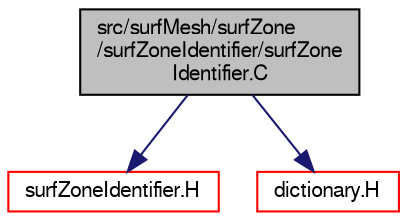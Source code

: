 digraph "src/surfMesh/surfZone/surfZoneIdentifier/surfZoneIdentifier.C"
{
  bgcolor="transparent";
  edge [fontname="FreeSans",fontsize="10",labelfontname="FreeSans",labelfontsize="10"];
  node [fontname="FreeSans",fontsize="10",shape=record];
  Node0 [label="src/surfMesh/surfZone\l/surfZoneIdentifier/surfZone\lIdentifier.C",height=0.2,width=0.4,color="black", fillcolor="grey75", style="filled", fontcolor="black"];
  Node0 -> Node1 [color="midnightblue",fontsize="10",style="solid",fontname="FreeSans"];
  Node1 [label="surfZoneIdentifier.H",height=0.2,width=0.4,color="red",URL="$a15338.html"];
  Node0 -> Node45 [color="midnightblue",fontsize="10",style="solid",fontname="FreeSans"];
  Node45 [label="dictionary.H",height=0.2,width=0.4,color="red",URL="$a08804.html"];
}
